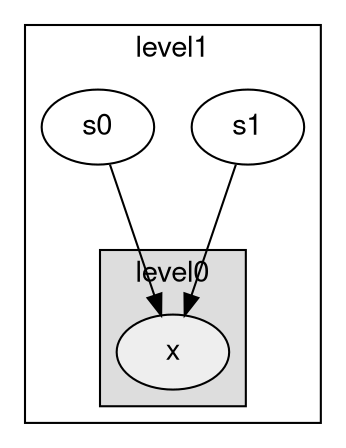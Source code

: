 digraph unix {
    graph [nodesep = 0.25; ranksep=1];
    fontname="Helvetica,Arial,sans-serif"
    node [fontname="Helvetica,Arial,sans-serif"]
    edge [fontname="Helvetica,Arial,sans-serif"]
    subgraph cluster_level1_4 {
        label = "level1";
        subgraph cluster_level0_5 {
            label = "level0";
            style = filled;
            fillcolor = "#DDDDDD";
            x_7 [
            label="x"
            style = filled;
            fillcolor = "#EEEEEE";
            ];
            
        }
        s1_5 [
        label="s1"
        ];
        s0_6 [
        label="s0"
        ];
        
    }
    "s1_5" -> "x_7";
    "s0_6" -> "x_7";
}

